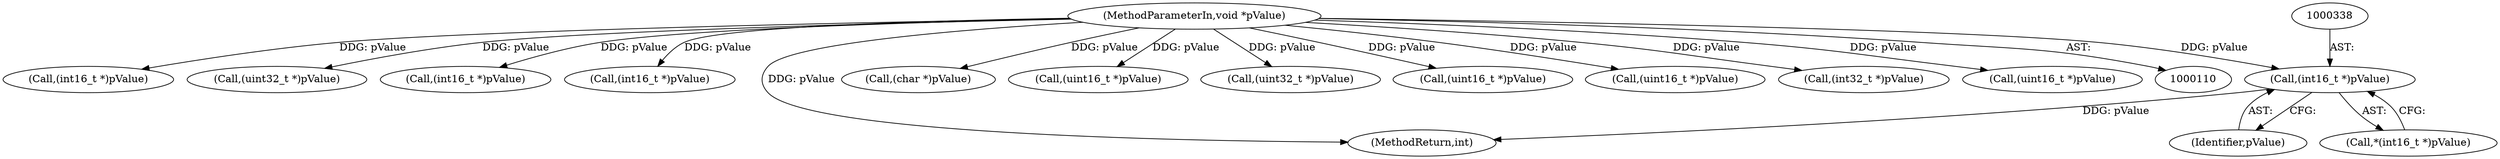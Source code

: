 digraph "0_Android_321ea5257e37c8edb26e66fe4ee78cca4cd915fe@pointer" {
"1000337" [label="(Call,(int16_t *)pValue)"];
"1000114" [label="(MethodParameterIn,void *pValue)"];
"1000291" [label="(Call,(int16_t *)pValue)"];
"1000337" [label="(Call,(int16_t *)pValue)"];
"1000114" [label="(MethodParameterIn,void *pValue)"];
"1000422" [label="(Call,(uint32_t *)pValue)"];
"1000299" [label="(Call,(int16_t *)pValue)"];
"1000532" [label="(Call,(int16_t *)pValue)"];
"1000339" [label="(Identifier,pValue)"];
"1000586" [label="(MethodReturn,int)"];
"1000500" [label="(Call,(char *)pValue)"];
"1000336" [label="(Call,*(int16_t *)pValue)"];
"1000281" [label="(Call,(uint16_t *)pValue)"];
"1000418" [label="(Call,(uint32_t *)pValue)"];
"1000434" [label="(Call,(uint16_t *)pValue)"];
"1000446" [label="(Call,(uint16_t *)pValue)"];
"1000378" [label="(Call,(int32_t *)pValue)"];
"1000457" [label="(Call,(uint16_t *)pValue)"];
"1000337" -> "1000336"  [label="AST: "];
"1000337" -> "1000339"  [label="CFG: "];
"1000338" -> "1000337"  [label="AST: "];
"1000339" -> "1000337"  [label="AST: "];
"1000336" -> "1000337"  [label="CFG: "];
"1000337" -> "1000586"  [label="DDG: pValue"];
"1000114" -> "1000337"  [label="DDG: pValue"];
"1000114" -> "1000110"  [label="AST: "];
"1000114" -> "1000586"  [label="DDG: pValue"];
"1000114" -> "1000281"  [label="DDG: pValue"];
"1000114" -> "1000291"  [label="DDG: pValue"];
"1000114" -> "1000299"  [label="DDG: pValue"];
"1000114" -> "1000378"  [label="DDG: pValue"];
"1000114" -> "1000418"  [label="DDG: pValue"];
"1000114" -> "1000422"  [label="DDG: pValue"];
"1000114" -> "1000434"  [label="DDG: pValue"];
"1000114" -> "1000446"  [label="DDG: pValue"];
"1000114" -> "1000457"  [label="DDG: pValue"];
"1000114" -> "1000500"  [label="DDG: pValue"];
"1000114" -> "1000532"  [label="DDG: pValue"];
}
